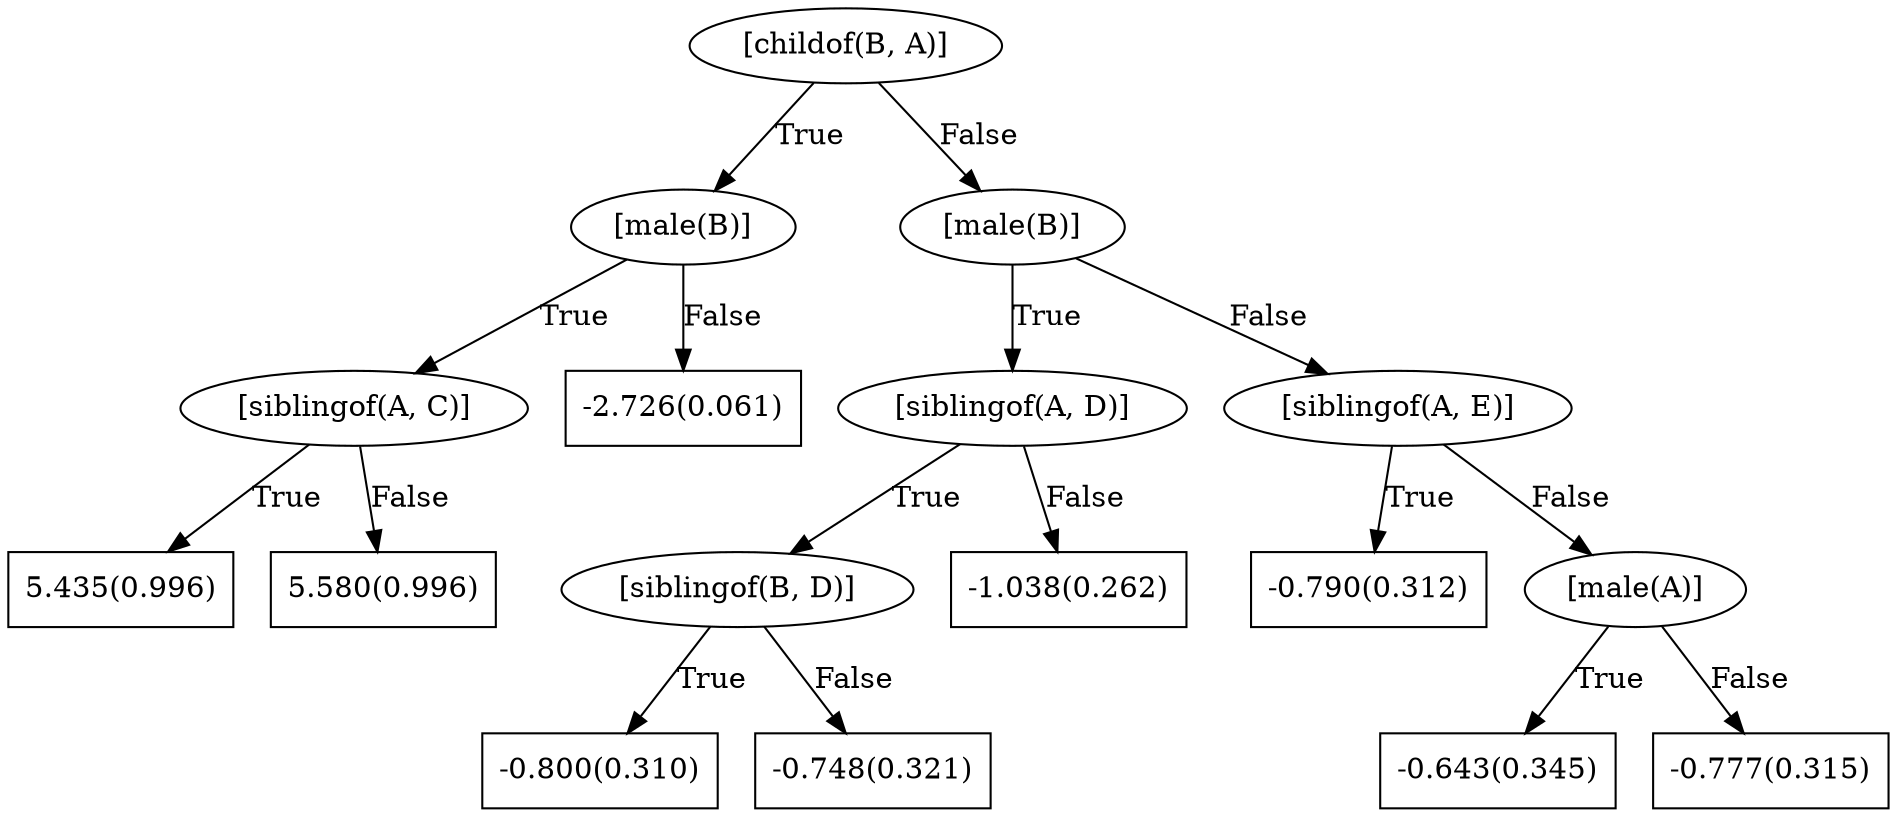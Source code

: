 digraph G{ 
1[label = "[childof(B, A)]"];
1 -> 2[label="True"];
1 -> 3[label="False"];
2[label = "[male(B)]"];
2 -> 4[label="True"];
2 -> 5[label="False"];
4[label = "[siblingof(A, C)]"];
4 -> 6[label="True"];
4 -> 7[label="False"];
6[shape = box,label = "5.435(0.996)"];
7[shape = box,label = "5.580(0.996)"];
5[shape = box,label = "-2.726(0.061)"];
3[label = "[male(B)]"];
3 -> 8[label="True"];
3 -> 9[label="False"];
8[label = "[siblingof(A, D)]"];
8 -> 10[label="True"];
8 -> 11[label="False"];
10[label = "[siblingof(B, D)]"];
10 -> 12[label="True"];
10 -> 13[label="False"];
12[shape = box,label = "-0.800(0.310)"];
13[shape = box,label = "-0.748(0.321)"];
11[shape = box,label = "-1.038(0.262)"];
9[label = "[siblingof(A, E)]"];
9 -> 14[label="True"];
9 -> 15[label="False"];
14[shape = box,label = "-0.790(0.312)"];
15[label = "[male(A)]"];
15 -> 16[label="True"];
15 -> 17[label="False"];
16[shape = box,label = "-0.643(0.345)"];
17[shape = box,label = "-0.777(0.315)"];
}
